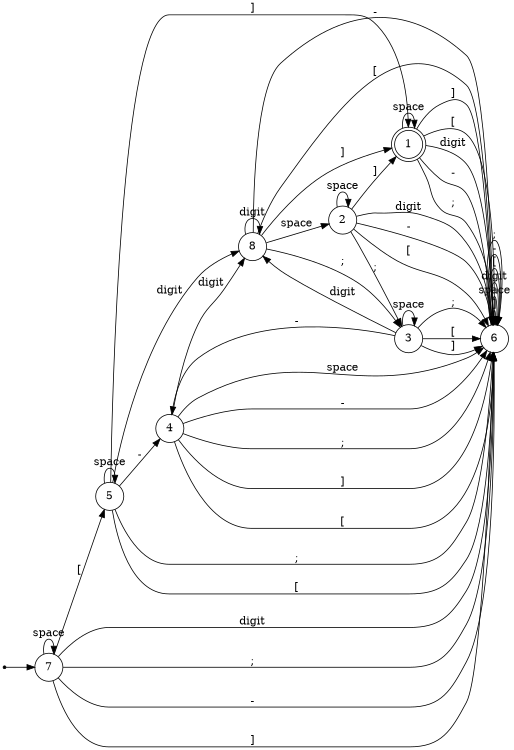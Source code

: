 digraph finite_state_machine {
  rankdir=LR;
  size="8,5";

  node [shape = point ]; DUMMY
  node [ shape = doublecircle ]; 1;

  node [ shape = circle ];
  DUMMY -> 7;
  3 -> 4 [ label= "-" ];
  1 -> 1 [ label= "space" ];
  6 -> 6 [ label= "]" ];
  1 -> 6 [ label= "digit" ];
  2 -> 3 [ label= ";" ];
  3 -> 6 [ label= "]" ];
  7 -> 6 [ label= "digit" ];
  2 -> 6 [ label= "digit" ];
  4 -> 6 [ label= "space" ];
  8 -> 6 [ label= "-" ];
  1 -> 6 [ label= "-" ];
  4 -> 6 [ label= "-" ];
  4 -> 6 [ label= ";" ];
  2 -> 6 [ label= "-" ];
  2 -> 2 [ label= "space" ];
  6 -> 6 [ label= "space" ];
  7 -> 7 [ label= "space" ];
  1 -> 6 [ label= ";" ];
  4 -> 6 [ label= "]" ];
  5 -> 1 [ label= "]" ];
  6 -> 6 [ label= "digit" ];
  5 -> 8 [ label= "digit" ];
  3 -> 3 [ label= "space" ];
  2 -> 1 [ label= "]" ];
  7 -> 6 [ label= ";" ];
  8 -> 8 [ label= "digit" ];
  5 -> 5 [ label= "space" ];
  1 -> 6 [ label= "]" ];
  3 -> 6 [ label= ";" ];
  6 -> 6 [ label= "[" ];
  8 -> 1 [ label= "]" ];
  2 -> 6 [ label= "[" ];
  7 -> 6 [ label= "-" ];
  8 -> 6 [ label= "[" ];
  6 -> 6 [ label= "-" ];
  6 -> 6 [ label= ";" ];
  4 -> 8 [ label= "digit" ];
  1 -> 6 [ label= "[" ];
  5 -> 6 [ label= ";" ];
  3 -> 8 [ label= "digit" ];
  7 -> 5 [ label= "[" ];
  4 -> 6 [ label= "[" ];
  7 -> 6 [ label= "]" ];
  5 -> 6 [ label= "[" ];
  8 -> 3 [ label= ";" ];
  3 -> 6 [ label= "[" ];
  5 -> 4 [ label= "-" ];
  8 -> 2 [ label= "space" ];
}